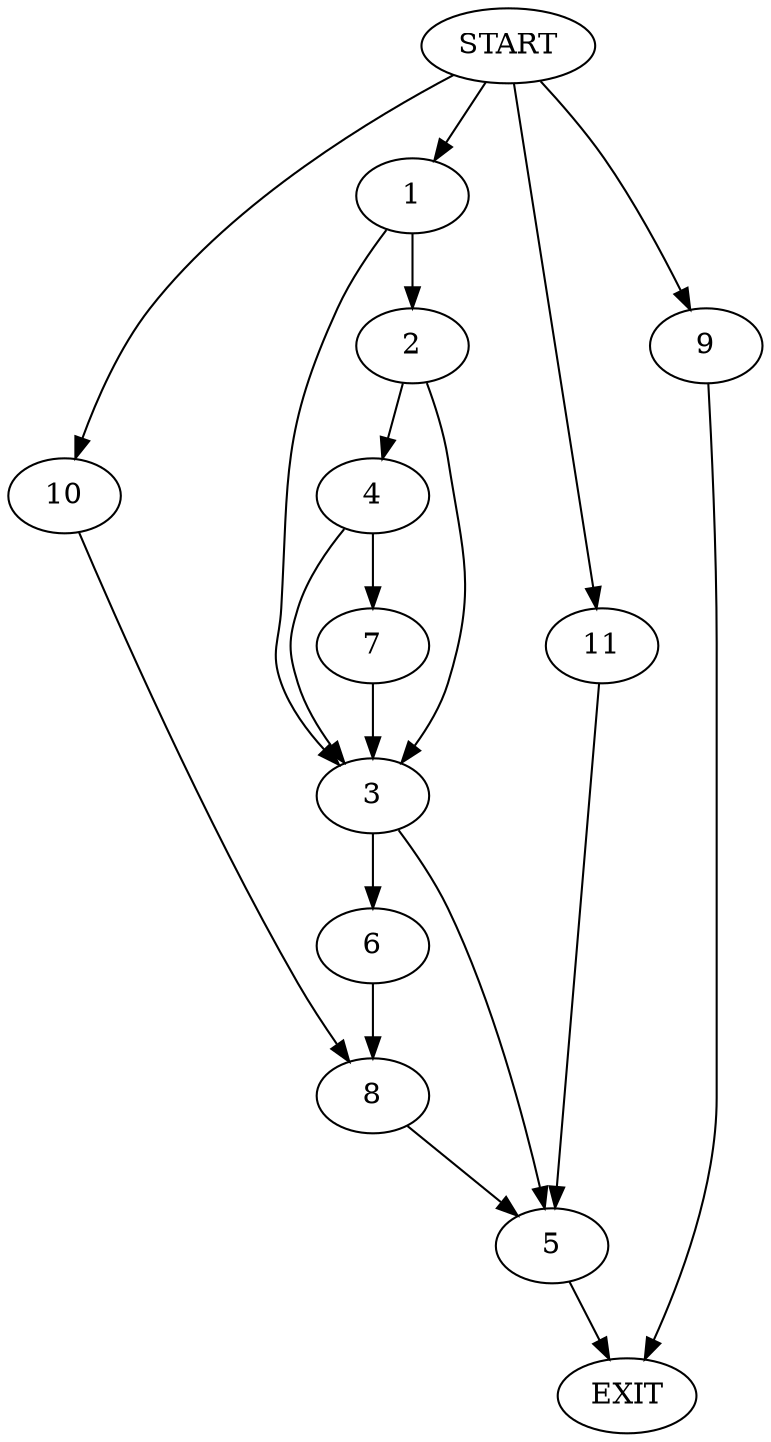 digraph {
0 [label="START"]
12 [label="EXIT"]
0 -> 1
1 -> 2
1 -> 3
2 -> 3
2 -> 4
3 -> 5
3 -> 6
4 -> 3
4 -> 7
7 -> 3
6 -> 8
5 -> 12
0 -> 9
9 -> 12
8 -> 5
0 -> 10
10 -> 8
0 -> 11
11 -> 5
}
